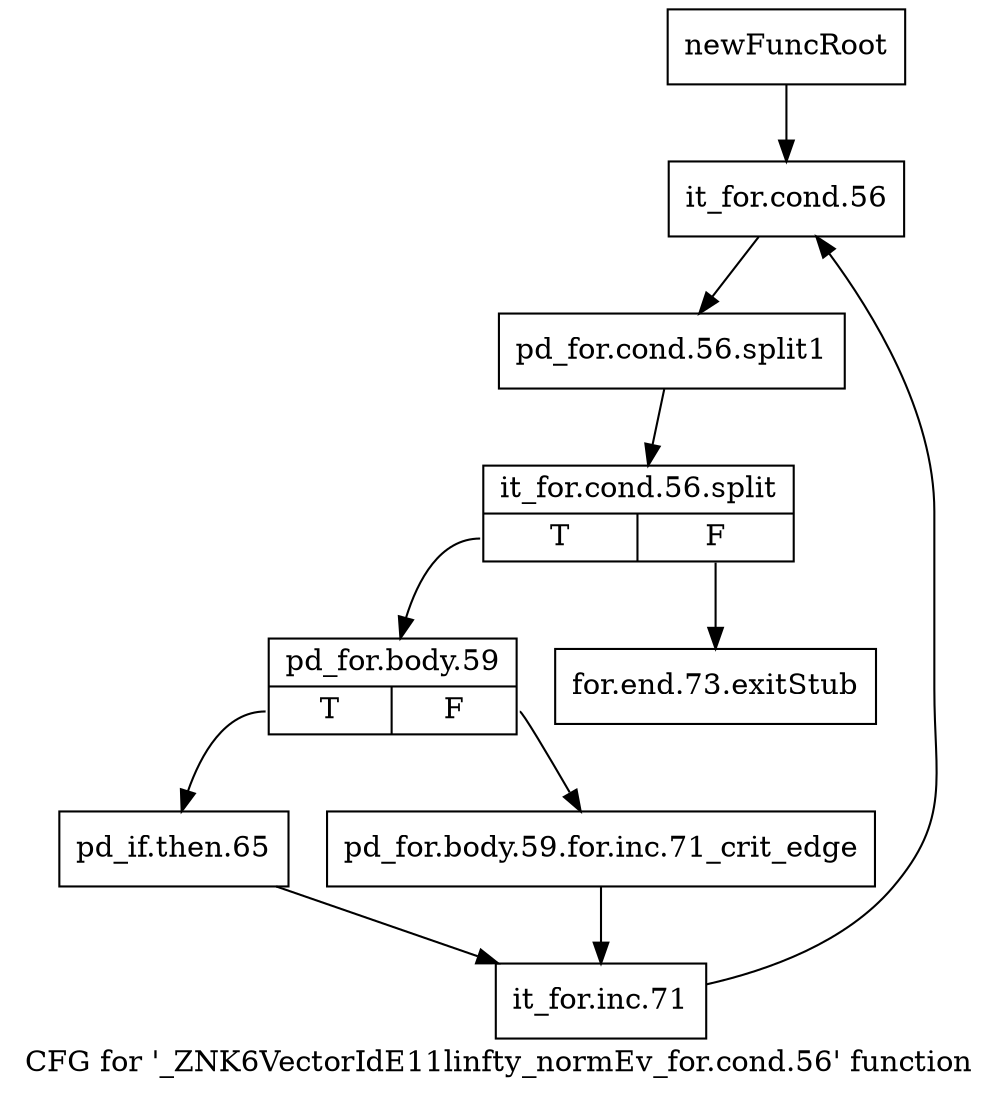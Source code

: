 digraph "CFG for '_ZNK6VectorIdE11linfty_normEv_for.cond.56' function" {
	label="CFG for '_ZNK6VectorIdE11linfty_normEv_for.cond.56' function";

	Node0x9907820 [shape=record,label="{newFuncRoot}"];
	Node0x9907820 -> Node0x9907c90;
	Node0x9907c40 [shape=record,label="{for.end.73.exitStub}"];
	Node0x9907c90 [shape=record,label="{it_for.cond.56}"];
	Node0x9907c90 -> Node0xbcac200;
	Node0xbcac200 [shape=record,label="{pd_for.cond.56.split1}"];
	Node0xbcac200 -> Node0xbca5d20;
	Node0xbca5d20 [shape=record,label="{it_for.cond.56.split|{<s0>T|<s1>F}}"];
	Node0xbca5d20:s0 -> Node0x9907ce0;
	Node0xbca5d20:s1 -> Node0x9907c40;
	Node0x9907ce0 [shape=record,label="{pd_for.body.59|{<s0>T|<s1>F}}"];
	Node0x9907ce0:s0 -> Node0x9907d80;
	Node0x9907ce0:s1 -> Node0x9907d30;
	Node0x9907d30 [shape=record,label="{pd_for.body.59.for.inc.71_crit_edge}"];
	Node0x9907d30 -> Node0x9907dd0;
	Node0x9907d80 [shape=record,label="{pd_if.then.65}"];
	Node0x9907d80 -> Node0x9907dd0;
	Node0x9907dd0 [shape=record,label="{it_for.inc.71}"];
	Node0x9907dd0 -> Node0x9907c90;
}
